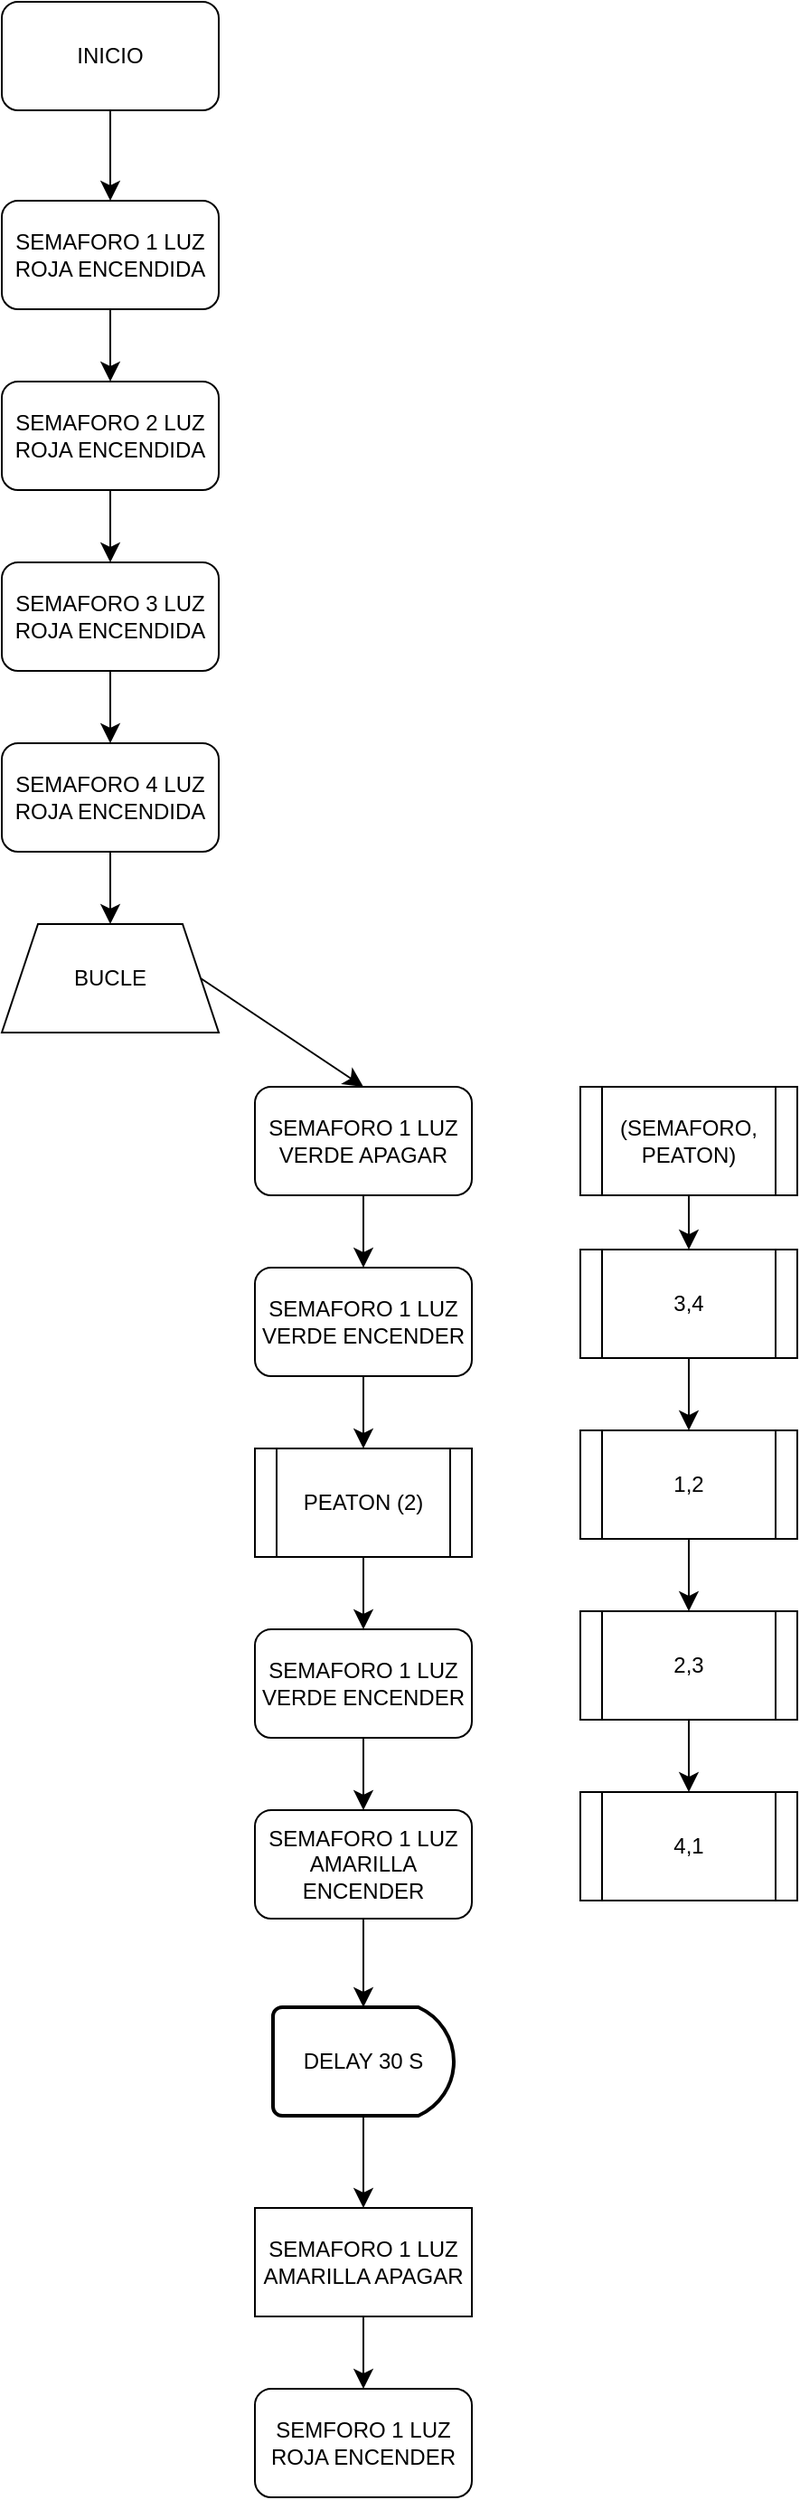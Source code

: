 <mxfile version="24.7.17">
  <diagram id="C5RBs43oDa-KdzZeNtuy" name="Page-1">
    <mxGraphModel dx="778" dy="518" grid="1" gridSize="10" guides="1" tooltips="1" connect="1" arrows="1" fold="1" page="1" pageScale="1" pageWidth="827" pageHeight="1169" math="0" shadow="0">
      <root>
        <mxCell id="WIyWlLk6GJQsqaUBKTNV-0" />
        <mxCell id="WIyWlLk6GJQsqaUBKTNV-1" parent="WIyWlLk6GJQsqaUBKTNV-0" />
        <mxCell id="s4ZdgBXKpDiGdb5oLjlv-2" style="edgeStyle=none;curved=1;rounded=0;orthogonalLoop=1;jettySize=auto;html=1;exitX=0.5;exitY=1;exitDx=0;exitDy=0;entryX=0.5;entryY=0;entryDx=0;entryDy=0;fontSize=12;startSize=8;endSize=8;" edge="1" parent="WIyWlLk6GJQsqaUBKTNV-1" source="s4ZdgBXKpDiGdb5oLjlv-0" target="s4ZdgBXKpDiGdb5oLjlv-1">
          <mxGeometry relative="1" as="geometry" />
        </mxCell>
        <mxCell id="s4ZdgBXKpDiGdb5oLjlv-0" value="INICIO" style="rounded=1;whiteSpace=wrap;html=1;" vertex="1" parent="WIyWlLk6GJQsqaUBKTNV-1">
          <mxGeometry x="280" y="60" width="120" height="60" as="geometry" />
        </mxCell>
        <mxCell id="s4ZdgBXKpDiGdb5oLjlv-4" style="edgeStyle=none;curved=1;rounded=0;orthogonalLoop=1;jettySize=auto;html=1;exitX=0.5;exitY=1;exitDx=0;exitDy=0;entryX=0.5;entryY=0;entryDx=0;entryDy=0;fontSize=12;startSize=8;endSize=8;" edge="1" parent="WIyWlLk6GJQsqaUBKTNV-1" source="s4ZdgBXKpDiGdb5oLjlv-1" target="s4ZdgBXKpDiGdb5oLjlv-3">
          <mxGeometry relative="1" as="geometry" />
        </mxCell>
        <mxCell id="s4ZdgBXKpDiGdb5oLjlv-1" value="SEMAFORO 1 LUZ&lt;div&gt;ROJA ENCENDIDA&lt;/div&gt;" style="rounded=1;whiteSpace=wrap;html=1;" vertex="1" parent="WIyWlLk6GJQsqaUBKTNV-1">
          <mxGeometry x="280" y="170" width="120" height="60" as="geometry" />
        </mxCell>
        <mxCell id="s4ZdgBXKpDiGdb5oLjlv-6" style="edgeStyle=none;curved=1;rounded=0;orthogonalLoop=1;jettySize=auto;html=1;exitX=0.5;exitY=1;exitDx=0;exitDy=0;entryX=0.5;entryY=0;entryDx=0;entryDy=0;fontSize=12;startSize=8;endSize=8;" edge="1" parent="WIyWlLk6GJQsqaUBKTNV-1" source="s4ZdgBXKpDiGdb5oLjlv-3" target="s4ZdgBXKpDiGdb5oLjlv-5">
          <mxGeometry relative="1" as="geometry" />
        </mxCell>
        <mxCell id="s4ZdgBXKpDiGdb5oLjlv-3" value="SEMAFORO 2 LUZ&lt;div&gt;ROJA ENCENDIDA&lt;/div&gt;" style="rounded=1;whiteSpace=wrap;html=1;" vertex="1" parent="WIyWlLk6GJQsqaUBKTNV-1">
          <mxGeometry x="280" y="270" width="120" height="60" as="geometry" />
        </mxCell>
        <mxCell id="s4ZdgBXKpDiGdb5oLjlv-8" style="edgeStyle=none;curved=1;rounded=0;orthogonalLoop=1;jettySize=auto;html=1;exitX=0.5;exitY=1;exitDx=0;exitDy=0;entryX=0.5;entryY=0;entryDx=0;entryDy=0;fontSize=12;startSize=8;endSize=8;" edge="1" parent="WIyWlLk6GJQsqaUBKTNV-1" source="s4ZdgBXKpDiGdb5oLjlv-5" target="s4ZdgBXKpDiGdb5oLjlv-7">
          <mxGeometry relative="1" as="geometry" />
        </mxCell>
        <mxCell id="s4ZdgBXKpDiGdb5oLjlv-5" value="SEMAFORO 3 LUZ&lt;div&gt;ROJA ENCENDIDA&lt;/div&gt;" style="rounded=1;whiteSpace=wrap;html=1;" vertex="1" parent="WIyWlLk6GJQsqaUBKTNV-1">
          <mxGeometry x="280" y="370" width="120" height="60" as="geometry" />
        </mxCell>
        <mxCell id="s4ZdgBXKpDiGdb5oLjlv-10" style="edgeStyle=none;curved=1;rounded=0;orthogonalLoop=1;jettySize=auto;html=1;exitX=0.5;exitY=1;exitDx=0;exitDy=0;entryX=0.5;entryY=0;entryDx=0;entryDy=0;fontSize=12;startSize=8;endSize=8;" edge="1" parent="WIyWlLk6GJQsqaUBKTNV-1" source="s4ZdgBXKpDiGdb5oLjlv-7" target="s4ZdgBXKpDiGdb5oLjlv-9">
          <mxGeometry relative="1" as="geometry" />
        </mxCell>
        <mxCell id="s4ZdgBXKpDiGdb5oLjlv-7" value="SEMAFORO 4 LUZ&lt;div&gt;ROJA ENCENDIDA&lt;/div&gt;" style="rounded=1;whiteSpace=wrap;html=1;" vertex="1" parent="WIyWlLk6GJQsqaUBKTNV-1">
          <mxGeometry x="280" y="470" width="120" height="60" as="geometry" />
        </mxCell>
        <mxCell id="s4ZdgBXKpDiGdb5oLjlv-12" style="edgeStyle=none;curved=1;rounded=0;orthogonalLoop=1;jettySize=auto;html=1;exitX=1;exitY=0.5;exitDx=0;exitDy=0;entryX=0.5;entryY=0;entryDx=0;entryDy=0;fontSize=12;startSize=8;endSize=8;" edge="1" parent="WIyWlLk6GJQsqaUBKTNV-1" source="s4ZdgBXKpDiGdb5oLjlv-9" target="s4ZdgBXKpDiGdb5oLjlv-11">
          <mxGeometry relative="1" as="geometry" />
        </mxCell>
        <mxCell id="s4ZdgBXKpDiGdb5oLjlv-9" value="BUCLE" style="shape=trapezoid;perimeter=trapezoidPerimeter;whiteSpace=wrap;html=1;fixedSize=1;" vertex="1" parent="WIyWlLk6GJQsqaUBKTNV-1">
          <mxGeometry x="280" y="570" width="120" height="60" as="geometry" />
        </mxCell>
        <mxCell id="s4ZdgBXKpDiGdb5oLjlv-14" style="edgeStyle=none;curved=1;rounded=0;orthogonalLoop=1;jettySize=auto;html=1;exitX=0.5;exitY=1;exitDx=0;exitDy=0;entryX=0.5;entryY=0;entryDx=0;entryDy=0;fontSize=12;startSize=8;endSize=8;" edge="1" parent="WIyWlLk6GJQsqaUBKTNV-1" source="s4ZdgBXKpDiGdb5oLjlv-11" target="s4ZdgBXKpDiGdb5oLjlv-13">
          <mxGeometry relative="1" as="geometry" />
        </mxCell>
        <mxCell id="s4ZdgBXKpDiGdb5oLjlv-11" value="SEMAFORO 1 LUZ VERDE APAGAR" style="rounded=1;whiteSpace=wrap;html=1;" vertex="1" parent="WIyWlLk6GJQsqaUBKTNV-1">
          <mxGeometry x="420" y="660" width="120" height="60" as="geometry" />
        </mxCell>
        <mxCell id="s4ZdgBXKpDiGdb5oLjlv-16" style="edgeStyle=none;curved=1;rounded=0;orthogonalLoop=1;jettySize=auto;html=1;exitX=0.5;exitY=1;exitDx=0;exitDy=0;entryX=0.5;entryY=0;entryDx=0;entryDy=0;fontSize=12;startSize=8;endSize=8;" edge="1" parent="WIyWlLk6GJQsqaUBKTNV-1" source="s4ZdgBXKpDiGdb5oLjlv-13" target="s4ZdgBXKpDiGdb5oLjlv-15">
          <mxGeometry relative="1" as="geometry" />
        </mxCell>
        <mxCell id="s4ZdgBXKpDiGdb5oLjlv-13" value="SEMAFORO 1 LUZ VERDE ENCENDER" style="rounded=1;whiteSpace=wrap;html=1;" vertex="1" parent="WIyWlLk6GJQsqaUBKTNV-1">
          <mxGeometry x="420" y="760" width="120" height="60" as="geometry" />
        </mxCell>
        <mxCell id="s4ZdgBXKpDiGdb5oLjlv-20" style="edgeStyle=none;curved=1;rounded=0;orthogonalLoop=1;jettySize=auto;html=1;exitX=0.5;exitY=1;exitDx=0;exitDy=0;entryX=0.5;entryY=0;entryDx=0;entryDy=0;fontSize=12;startSize=8;endSize=8;" edge="1" parent="WIyWlLk6GJQsqaUBKTNV-1" source="s4ZdgBXKpDiGdb5oLjlv-15" target="s4ZdgBXKpDiGdb5oLjlv-17">
          <mxGeometry relative="1" as="geometry" />
        </mxCell>
        <mxCell id="s4ZdgBXKpDiGdb5oLjlv-15" value="PEATON (2)" style="shape=process;whiteSpace=wrap;html=1;backgroundOutline=1;" vertex="1" parent="WIyWlLk6GJQsqaUBKTNV-1">
          <mxGeometry x="420" y="860" width="120" height="60" as="geometry" />
        </mxCell>
        <mxCell id="s4ZdgBXKpDiGdb5oLjlv-22" style="edgeStyle=none;curved=1;rounded=0;orthogonalLoop=1;jettySize=auto;html=1;exitX=0.5;exitY=1;exitDx=0;exitDy=0;entryX=0.5;entryY=0;entryDx=0;entryDy=0;fontSize=12;startSize=8;endSize=8;" edge="1" parent="WIyWlLk6GJQsqaUBKTNV-1" source="s4ZdgBXKpDiGdb5oLjlv-17" target="s4ZdgBXKpDiGdb5oLjlv-21">
          <mxGeometry relative="1" as="geometry" />
        </mxCell>
        <mxCell id="s4ZdgBXKpDiGdb5oLjlv-17" value="SEMAFORO 1 LUZ VERDE ENCENDER" style="rounded=1;whiteSpace=wrap;html=1;" vertex="1" parent="WIyWlLk6GJQsqaUBKTNV-1">
          <mxGeometry x="420" y="960" width="120" height="60" as="geometry" />
        </mxCell>
        <mxCell id="s4ZdgBXKpDiGdb5oLjlv-21" value="SEMAFORO 1 LUZ AMARILLA ENCENDER" style="rounded=1;whiteSpace=wrap;html=1;" vertex="1" parent="WIyWlLk6GJQsqaUBKTNV-1">
          <mxGeometry x="420" y="1060" width="120" height="60" as="geometry" />
        </mxCell>
        <mxCell id="s4ZdgBXKpDiGdb5oLjlv-33" style="edgeStyle=none;curved=1;rounded=0;orthogonalLoop=1;jettySize=auto;html=1;exitX=0.5;exitY=1;exitDx=0;exitDy=0;entryX=0.5;entryY=0;entryDx=0;entryDy=0;fontSize=12;startSize=8;endSize=8;" edge="1" parent="WIyWlLk6GJQsqaUBKTNV-1" source="s4ZdgBXKpDiGdb5oLjlv-30" target="s4ZdgBXKpDiGdb5oLjlv-32">
          <mxGeometry relative="1" as="geometry" />
        </mxCell>
        <mxCell id="s4ZdgBXKpDiGdb5oLjlv-30" value="SEMAFORO 1 LUZ AMARILLA APAGAR" style="rounded=0;whiteSpace=wrap;html=1;" vertex="1" parent="WIyWlLk6GJQsqaUBKTNV-1">
          <mxGeometry x="420" y="1280" width="120" height="60" as="geometry" />
        </mxCell>
        <mxCell id="s4ZdgBXKpDiGdb5oLjlv-32" value="SEMFORO 1 LUZ ROJA ENCENDER" style="rounded=1;whiteSpace=wrap;html=1;" vertex="1" parent="WIyWlLk6GJQsqaUBKTNV-1">
          <mxGeometry x="420" y="1380" width="120" height="60" as="geometry" />
        </mxCell>
        <mxCell id="s4ZdgBXKpDiGdb5oLjlv-37" style="edgeStyle=none;curved=1;rounded=0;orthogonalLoop=1;jettySize=auto;html=1;exitX=0.5;exitY=1;exitDx=0;exitDy=0;exitPerimeter=0;entryX=0.5;entryY=0;entryDx=0;entryDy=0;fontSize=12;startSize=8;endSize=8;" edge="1" parent="WIyWlLk6GJQsqaUBKTNV-1" source="s4ZdgBXKpDiGdb5oLjlv-36" target="s4ZdgBXKpDiGdb5oLjlv-30">
          <mxGeometry relative="1" as="geometry" />
        </mxCell>
        <mxCell id="s4ZdgBXKpDiGdb5oLjlv-36" value="DELAY 30 S" style="strokeWidth=2;html=1;shape=mxgraph.flowchart.delay;whiteSpace=wrap;" vertex="1" parent="WIyWlLk6GJQsqaUBKTNV-1">
          <mxGeometry x="430" y="1169" width="100" height="60" as="geometry" />
        </mxCell>
        <mxCell id="s4ZdgBXKpDiGdb5oLjlv-39" style="edgeStyle=none;curved=1;rounded=0;orthogonalLoop=1;jettySize=auto;html=1;exitX=0.5;exitY=1;exitDx=0;exitDy=0;entryX=0.5;entryY=0;entryDx=0;entryDy=0;entryPerimeter=0;fontSize=12;startSize=8;endSize=8;" edge="1" parent="WIyWlLk6GJQsqaUBKTNV-1" source="s4ZdgBXKpDiGdb5oLjlv-21" target="s4ZdgBXKpDiGdb5oLjlv-36">
          <mxGeometry relative="1" as="geometry" />
        </mxCell>
        <mxCell id="s4ZdgBXKpDiGdb5oLjlv-43" style="edgeStyle=none;curved=1;rounded=0;orthogonalLoop=1;jettySize=auto;html=1;exitX=0.5;exitY=1;exitDx=0;exitDy=0;entryX=0.5;entryY=0;entryDx=0;entryDy=0;fontSize=12;startSize=8;endSize=8;" edge="1" parent="WIyWlLk6GJQsqaUBKTNV-1" source="s4ZdgBXKpDiGdb5oLjlv-41" target="s4ZdgBXKpDiGdb5oLjlv-42">
          <mxGeometry relative="1" as="geometry" />
        </mxCell>
        <mxCell id="s4ZdgBXKpDiGdb5oLjlv-41" value="(SEMAFORO, PEATON)" style="shape=process;whiteSpace=wrap;html=1;backgroundOutline=1;" vertex="1" parent="WIyWlLk6GJQsqaUBKTNV-1">
          <mxGeometry x="600" y="660" width="120" height="60" as="geometry" />
        </mxCell>
        <mxCell id="s4ZdgBXKpDiGdb5oLjlv-45" style="edgeStyle=none;curved=1;rounded=0;orthogonalLoop=1;jettySize=auto;html=1;exitX=0.5;exitY=1;exitDx=0;exitDy=0;entryX=0.5;entryY=0;entryDx=0;entryDy=0;fontSize=12;startSize=8;endSize=8;" edge="1" parent="WIyWlLk6GJQsqaUBKTNV-1" source="s4ZdgBXKpDiGdb5oLjlv-42" target="s4ZdgBXKpDiGdb5oLjlv-44">
          <mxGeometry relative="1" as="geometry" />
        </mxCell>
        <mxCell id="s4ZdgBXKpDiGdb5oLjlv-42" value="3,4" style="shape=process;whiteSpace=wrap;html=1;backgroundOutline=1;" vertex="1" parent="WIyWlLk6GJQsqaUBKTNV-1">
          <mxGeometry x="600" y="750" width="120" height="60" as="geometry" />
        </mxCell>
        <mxCell id="s4ZdgBXKpDiGdb5oLjlv-47" style="edgeStyle=none;curved=1;rounded=0;orthogonalLoop=1;jettySize=auto;html=1;exitX=0.5;exitY=1;exitDx=0;exitDy=0;entryX=0.5;entryY=0;entryDx=0;entryDy=0;fontSize=12;startSize=8;endSize=8;" edge="1" parent="WIyWlLk6GJQsqaUBKTNV-1" source="s4ZdgBXKpDiGdb5oLjlv-44" target="s4ZdgBXKpDiGdb5oLjlv-46">
          <mxGeometry relative="1" as="geometry" />
        </mxCell>
        <mxCell id="s4ZdgBXKpDiGdb5oLjlv-44" value="1,2" style="shape=process;whiteSpace=wrap;html=1;backgroundOutline=1;" vertex="1" parent="WIyWlLk6GJQsqaUBKTNV-1">
          <mxGeometry x="600" y="850" width="120" height="60" as="geometry" />
        </mxCell>
        <mxCell id="s4ZdgBXKpDiGdb5oLjlv-50" style="edgeStyle=none;curved=1;rounded=0;orthogonalLoop=1;jettySize=auto;html=1;exitX=0.5;exitY=1;exitDx=0;exitDy=0;entryX=0.5;entryY=0;entryDx=0;entryDy=0;fontSize=12;startSize=8;endSize=8;" edge="1" parent="WIyWlLk6GJQsqaUBKTNV-1" source="s4ZdgBXKpDiGdb5oLjlv-46" target="s4ZdgBXKpDiGdb5oLjlv-48">
          <mxGeometry relative="1" as="geometry" />
        </mxCell>
        <mxCell id="s4ZdgBXKpDiGdb5oLjlv-46" value="2,3" style="shape=process;whiteSpace=wrap;html=1;backgroundOutline=1;" vertex="1" parent="WIyWlLk6GJQsqaUBKTNV-1">
          <mxGeometry x="600" y="950" width="120" height="60" as="geometry" />
        </mxCell>
        <mxCell id="s4ZdgBXKpDiGdb5oLjlv-48" value="4,1" style="shape=process;whiteSpace=wrap;html=1;backgroundOutline=1;" vertex="1" parent="WIyWlLk6GJQsqaUBKTNV-1">
          <mxGeometry x="600" y="1050" width="120" height="60" as="geometry" />
        </mxCell>
      </root>
    </mxGraphModel>
  </diagram>
</mxfile>
